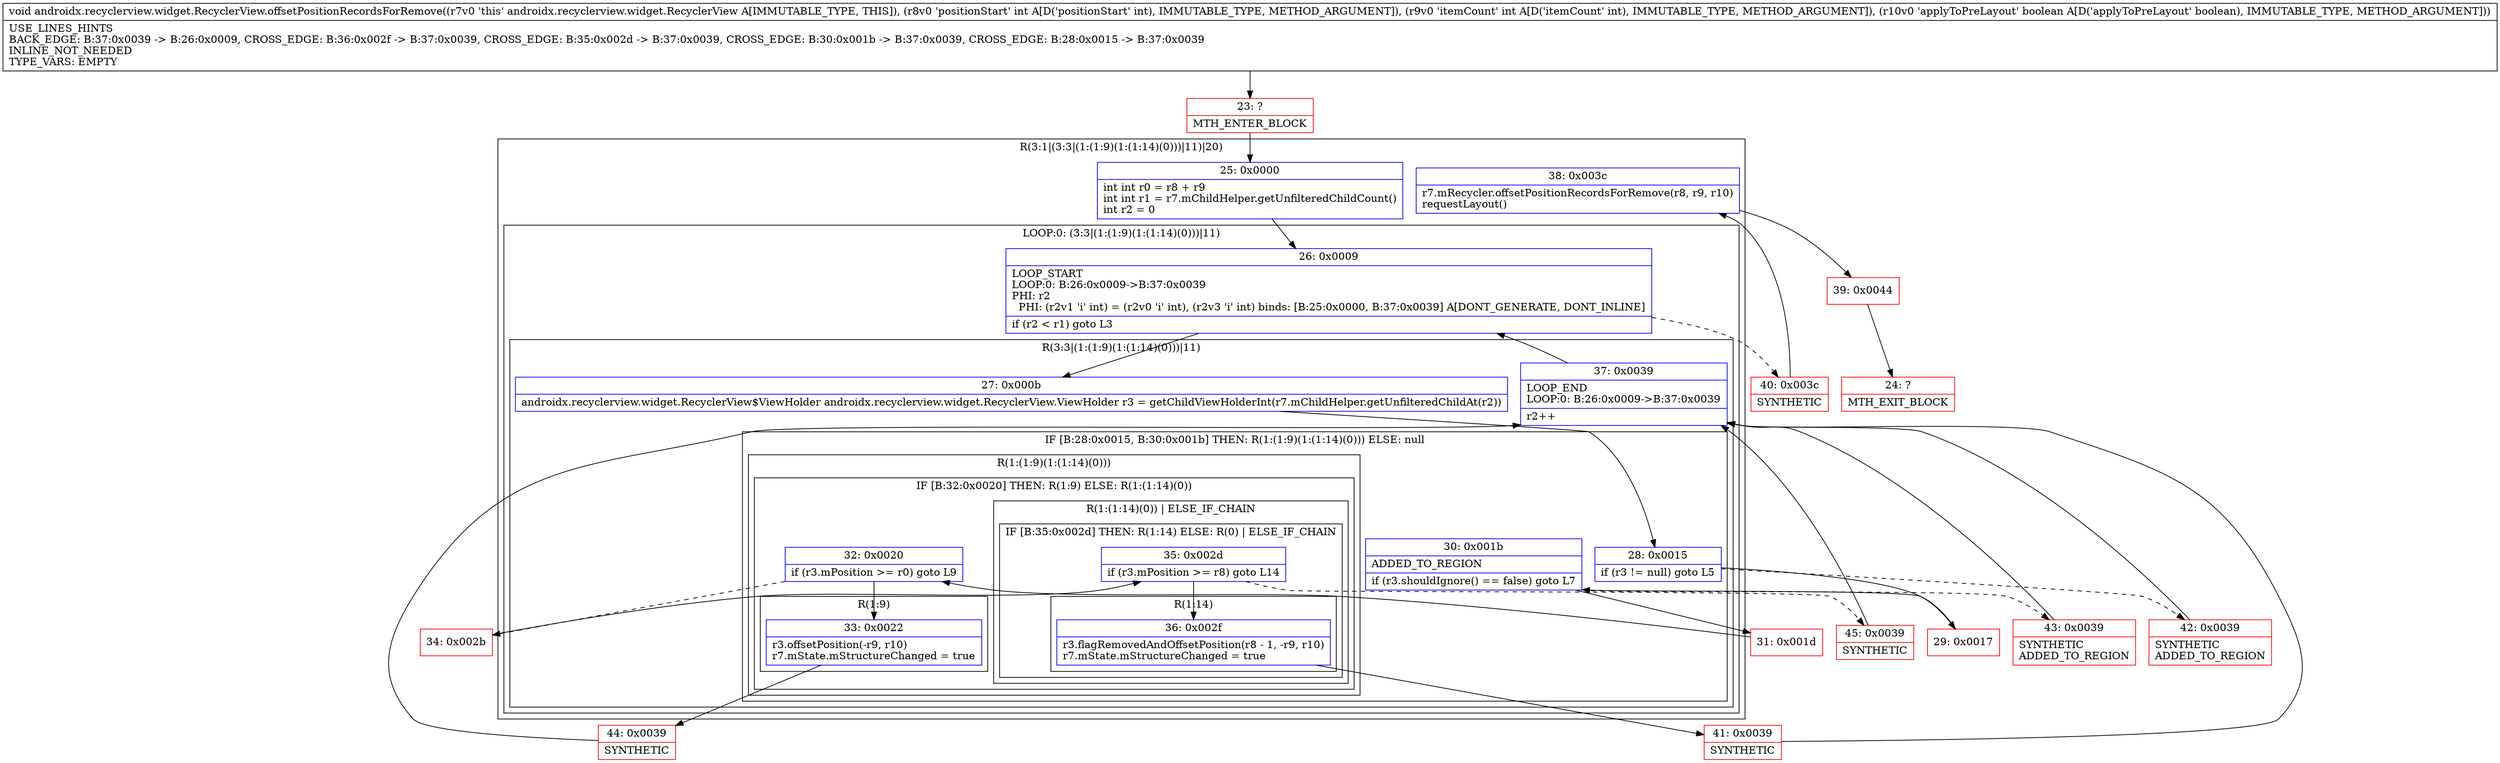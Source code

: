 digraph "CFG forandroidx.recyclerview.widget.RecyclerView.offsetPositionRecordsForRemove(IIZ)V" {
subgraph cluster_Region_672374476 {
label = "R(3:1|(3:3|(1:(1:9)(1:(1:14)(0)))|11)|20)";
node [shape=record,color=blue];
Node_25 [shape=record,label="{25\:\ 0x0000|int int r0 = r8 + r9\lint int r1 = r7.mChildHelper.getUnfilteredChildCount()\lint r2 = 0\l}"];
subgraph cluster_LoopRegion_215123145 {
label = "LOOP:0: (3:3|(1:(1:9)(1:(1:14)(0)))|11)";
node [shape=record,color=blue];
Node_26 [shape=record,label="{26\:\ 0x0009|LOOP_START\lLOOP:0: B:26:0x0009\-\>B:37:0x0039\lPHI: r2 \l  PHI: (r2v1 'i' int) = (r2v0 'i' int), (r2v3 'i' int) binds: [B:25:0x0000, B:37:0x0039] A[DONT_GENERATE, DONT_INLINE]\l|if (r2 \< r1) goto L3\l}"];
subgraph cluster_Region_1016192663 {
label = "R(3:3|(1:(1:9)(1:(1:14)(0)))|11)";
node [shape=record,color=blue];
Node_27 [shape=record,label="{27\:\ 0x000b|androidx.recyclerview.widget.RecyclerView$ViewHolder androidx.recyclerview.widget.RecyclerView.ViewHolder r3 = getChildViewHolderInt(r7.mChildHelper.getUnfilteredChildAt(r2))\l}"];
subgraph cluster_IfRegion_138465847 {
label = "IF [B:28:0x0015, B:30:0x001b] THEN: R(1:(1:9)(1:(1:14)(0))) ELSE: null";
node [shape=record,color=blue];
Node_28 [shape=record,label="{28\:\ 0x0015|if (r3 != null) goto L5\l}"];
Node_30 [shape=record,label="{30\:\ 0x001b|ADDED_TO_REGION\l|if (r3.shouldIgnore() == false) goto L7\l}"];
subgraph cluster_Region_741171706 {
label = "R(1:(1:9)(1:(1:14)(0)))";
node [shape=record,color=blue];
subgraph cluster_IfRegion_1439959350 {
label = "IF [B:32:0x0020] THEN: R(1:9) ELSE: R(1:(1:14)(0))";
node [shape=record,color=blue];
Node_32 [shape=record,label="{32\:\ 0x0020|if (r3.mPosition \>= r0) goto L9\l}"];
subgraph cluster_Region_2099832752 {
label = "R(1:9)";
node [shape=record,color=blue];
Node_33 [shape=record,label="{33\:\ 0x0022|r3.offsetPosition(\-r9, r10)\lr7.mState.mStructureChanged = true\l}"];
}
subgraph cluster_Region_1587800362 {
label = "R(1:(1:14)(0)) | ELSE_IF_CHAIN\l";
node [shape=record,color=blue];
subgraph cluster_IfRegion_1707397136 {
label = "IF [B:35:0x002d] THEN: R(1:14) ELSE: R(0) | ELSE_IF_CHAIN\l";
node [shape=record,color=blue];
Node_35 [shape=record,label="{35\:\ 0x002d|if (r3.mPosition \>= r8) goto L14\l}"];
subgraph cluster_Region_1469308761 {
label = "R(1:14)";
node [shape=record,color=blue];
Node_36 [shape=record,label="{36\:\ 0x002f|r3.flagRemovedAndOffsetPosition(r8 \- 1, \-r9, r10)\lr7.mState.mStructureChanged = true\l}"];
}
subgraph cluster_Region_1697719147 {
label = "R(0)";
node [shape=record,color=blue];
}
}
}
}
}
}
Node_37 [shape=record,label="{37\:\ 0x0039|LOOP_END\lLOOP:0: B:26:0x0009\-\>B:37:0x0039\l|r2++\l}"];
}
}
Node_38 [shape=record,label="{38\:\ 0x003c|r7.mRecycler.offsetPositionRecordsForRemove(r8, r9, r10)\lrequestLayout()\l}"];
}
Node_23 [shape=record,color=red,label="{23\:\ ?|MTH_ENTER_BLOCK\l}"];
Node_29 [shape=record,color=red,label="{29\:\ 0x0017}"];
Node_31 [shape=record,color=red,label="{31\:\ 0x001d}"];
Node_44 [shape=record,color=red,label="{44\:\ 0x0039|SYNTHETIC\l}"];
Node_34 [shape=record,color=red,label="{34\:\ 0x002b}"];
Node_41 [shape=record,color=red,label="{41\:\ 0x0039|SYNTHETIC\l}"];
Node_45 [shape=record,color=red,label="{45\:\ 0x0039|SYNTHETIC\l}"];
Node_43 [shape=record,color=red,label="{43\:\ 0x0039|SYNTHETIC\lADDED_TO_REGION\l}"];
Node_42 [shape=record,color=red,label="{42\:\ 0x0039|SYNTHETIC\lADDED_TO_REGION\l}"];
Node_40 [shape=record,color=red,label="{40\:\ 0x003c|SYNTHETIC\l}"];
Node_39 [shape=record,color=red,label="{39\:\ 0x0044}"];
Node_24 [shape=record,color=red,label="{24\:\ ?|MTH_EXIT_BLOCK\l}"];
MethodNode[shape=record,label="{void androidx.recyclerview.widget.RecyclerView.offsetPositionRecordsForRemove((r7v0 'this' androidx.recyclerview.widget.RecyclerView A[IMMUTABLE_TYPE, THIS]), (r8v0 'positionStart' int A[D('positionStart' int), IMMUTABLE_TYPE, METHOD_ARGUMENT]), (r9v0 'itemCount' int A[D('itemCount' int), IMMUTABLE_TYPE, METHOD_ARGUMENT]), (r10v0 'applyToPreLayout' boolean A[D('applyToPreLayout' boolean), IMMUTABLE_TYPE, METHOD_ARGUMENT]))  | USE_LINES_HINTS\lBACK_EDGE: B:37:0x0039 \-\> B:26:0x0009, CROSS_EDGE: B:36:0x002f \-\> B:37:0x0039, CROSS_EDGE: B:35:0x002d \-\> B:37:0x0039, CROSS_EDGE: B:30:0x001b \-\> B:37:0x0039, CROSS_EDGE: B:28:0x0015 \-\> B:37:0x0039\lINLINE_NOT_NEEDED\lTYPE_VARS: EMPTY\l}"];
MethodNode -> Node_23;Node_25 -> Node_26;
Node_26 -> Node_27;
Node_26 -> Node_40[style=dashed];
Node_27 -> Node_28;
Node_28 -> Node_29;
Node_28 -> Node_42[style=dashed];
Node_30 -> Node_31;
Node_30 -> Node_43[style=dashed];
Node_32 -> Node_33;
Node_32 -> Node_34[style=dashed];
Node_33 -> Node_44;
Node_35 -> Node_36;
Node_35 -> Node_45[style=dashed];
Node_36 -> Node_41;
Node_37 -> Node_26;
Node_38 -> Node_39;
Node_23 -> Node_25;
Node_29 -> Node_30;
Node_31 -> Node_32;
Node_44 -> Node_37;
Node_34 -> Node_35;
Node_41 -> Node_37;
Node_45 -> Node_37;
Node_43 -> Node_37;
Node_42 -> Node_37;
Node_40 -> Node_38;
Node_39 -> Node_24;
}

